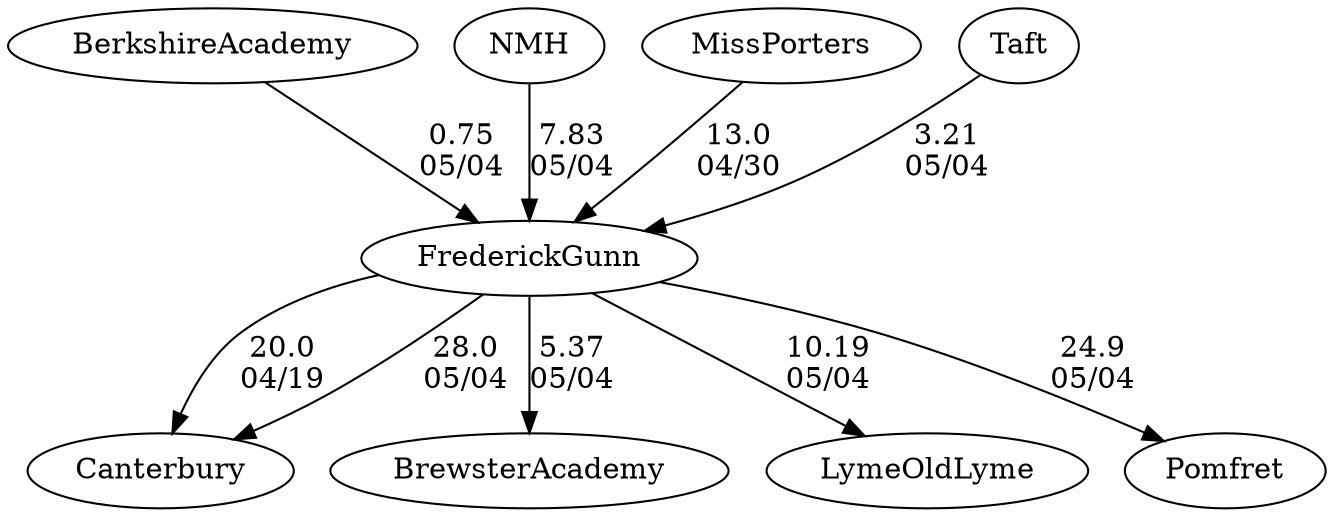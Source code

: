 digraph girls1foursFrederickGunn {Canterbury [URL="girls1foursFrederickGunnCanterbury.html"];BrewsterAcademy [URL="girls1foursFrederickGunnBrewsterAcademy.html"];LymeOldLyme [URL="girls1foursFrederickGunnLymeOldLyme.html"];BerkshireAcademy [URL="girls1foursFrederickGunnBerkshireAcademy.html"];NMH [URL="girls1foursFrederickGunnNMH.html"];MissPorters [URL="girls1foursFrederickGunnMissPorters.html"];Taft [URL="girls1foursFrederickGunnTaft.html"];Pomfret [URL="girls1foursFrederickGunnPomfret.html"];FrederickGunn [URL="girls1foursFrederickGunnFrederickGunn.html"];MissPorters -> FrederickGunn[label="13.0
04/30", weight="87", tooltip="NEIRA Girls Fours,Frederick Gunn vs. Miss Porter's			
Distance: 1500 Conditions: Girls' V1 & V2 - steady headwind of six mph on the course, gusting periodically to eight mph. Comments: Thanks to Porter's for making the trip. It was a beautiful day for racing.
None", URL="https://www.row2k.com/results/resultspage.cfm?UID=07BC4C309730A2ABBEA83E7AAD4B7A9E&cat=1", random="random"]; 
FrederickGunn -> Canterbury[label="20.0
04/19", weight="80", tooltip="NEIRA Boys & Girls Fours,Frederick Gunn School vs. Canterbury School			
Distance: 1500 Conditions: Mostly protected waters with some crosswind and very slight chop in the first 500 in particular. Comments: Gunn second boats (B) raced up with the first boats.
None", URL="https://www.row2k.com/results/resultspage.cfm?UID=FD9BF2C36AB3E5D3343A43D22FCCB16E&cat=5", random="random"]; 
FrederickGunn -> BrewsterAcademy[label="5.37
05/04", weight="95", tooltip="Founder's Day Regatta			
", URL="", random="random"]; 
FrederickGunn -> Pomfret[label="24.9
05/04", weight="76", tooltip="Founder's Day Regatta			
", URL="", random="random"]; 
FrederickGunn -> Canterbury[label="28.0
05/04", weight="72", tooltip="Founder's Day Regatta			
", URL="", random="random"]; 
FrederickGunn -> LymeOldLyme[label="10.19
05/04", weight="90", tooltip="Founder's Day Regatta			
", URL="", random="random"]; 
NMH -> FrederickGunn[label="7.83
05/04", weight="93", tooltip="Founder's Day Regatta			
", URL="", random="random"]; 
Taft -> FrederickGunn[label="3.21
05/04", weight="97", tooltip="Founder's Day Regatta			
", URL="", random="random"]; 
BerkshireAcademy -> FrederickGunn[label="0.75
05/04", weight="100", tooltip="Founder's Day Regatta			
", URL="", random="random"]}
